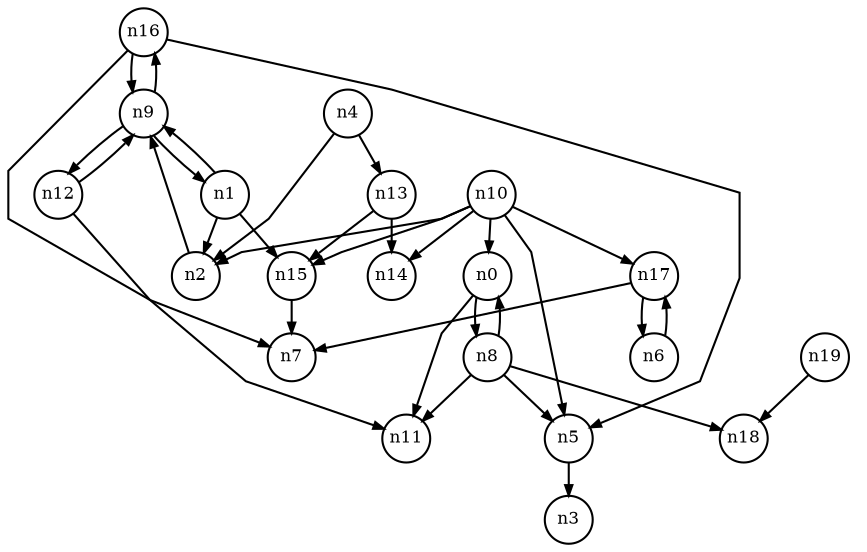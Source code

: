 digraph G{
splines=polyline;
ranksep=0.22;
nodesep=0.22;
nodesize=0.16;
fontsize=8
edge [arrowsize=0.5]
node [fontsize=8 shape=circle width=0.32 fixedsize=shape];

n0 -> n11
n0 -> n8
n2 -> n9
n1 -> n2
n1 -> n15
n1 -> n9
n15 -> n7
n4 -> n2
n4 -> n13
n13 -> n14
n13 -> n15
n5 -> n3
n17 -> n7
n17 -> n6
n6 -> n17
n8 -> n0
n8 -> n5
n8 -> n11
n8 -> n18
n9 -> n1
n9 -> n12
n9 -> n16
n12 -> n11
n12 -> n9
n16 -> n5
n16 -> n7
n16 -> n9
n10 -> n0
n10 -> n2
n10 -> n5
n10 -> n14
n10 -> n15
n10 -> n17
n19 -> n18
}
